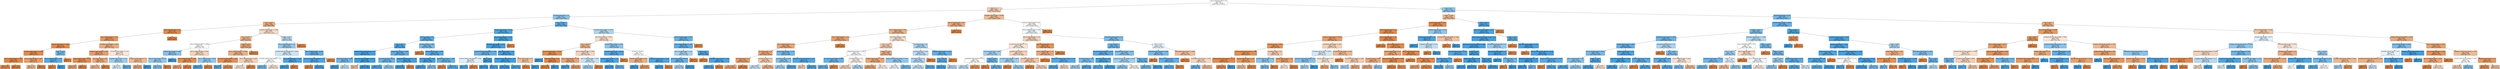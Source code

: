 digraph Tree {
node [shape=box, style="filled", color="black"] ;
0 [label="due_vs_submission_date <= 1.0\ngini = 0.5\nsamples = 294546\nvalue = [147273, 147273]", fillcolor="#e5813900"] ;
1 [label="weight <= 1.0\ngini = 0.465\nsamples = 180197\nvalue = [114052, 66145]", fillcolor="#e581396b"] ;
0 -> 1 [labeldistance=2.5, labelangle=45, headlabel="True"] ;
2 [label="assessment_type_CMA <= 1.0\ngini = 0.407\nsamples = 26182\nvalue = [7433, 18749]", fillcolor="#399de59a"] ;
1 -> 2 ;
3 [label="date <= 60.893\ngini = 0.382\nsamples = 6592\nvalue = [4896, 1696]", fillcolor="#e58139a7"] ;
2 -> 3 ;
4 [label="due_vs_submission_date <= 0.0\ngini = 0.106\nsamples = 2875\nvalue = [2714, 161]", fillcolor="#e58139f0"] ;
3 -> 4 ;
5 [label="due_vs_submission_date <= -0.0\ngini = 0.215\nsamples = 1313\nvalue = [1152, 161]", fillcolor="#e58139db"] ;
4 -> 5 ;
6 [label="glossary_clicks_by_days <= 0.996\ngini = 0.111\nsamples = 866\nvalue = [815, 51]", fillcolor="#e58139ef"] ;
5 -> 6 ;
7 [label="oucontent_clicks_by_days <= 21.964\ngini = 0.097\nsamples = 857\nvalue = [813, 44]", fillcolor="#e58139f1"] ;
6 -> 7 ;
8 [label="due_vs_submission_date <= -2.919\ngini = 0.069\nsamples = 760\nvalue = [733, 27]", fillcolor="#e58139f6"] ;
7 -> 8 ;
9 [label="gini = 0.122\nsamples = 367\nvalue = [343, 24]", fillcolor="#e58139ed"] ;
8 -> 9 ;
10 [label="gini = 0.015\nsamples = 393\nvalue = [390, 3]", fillcolor="#e58139fd"] ;
8 -> 10 ;
11 [label="due_vs_submission_date <= -0.952\ngini = 0.289\nsamples = 97\nvalue = [80, 17]", fillcolor="#e58139c9"] ;
7 -> 11 ;
12 [label="gini = 0.419\nsamples = 57\nvalue = [40, 17]", fillcolor="#e5813993"] ;
11 -> 12 ;
13 [label="gini = 0.0\nsamples = 40\nvalue = [40, 0]", fillcolor="#e58139ff"] ;
11 -> 13 ;
14 [label="weight <= 0.424\ngini = 0.346\nsamples = 9\nvalue = [2, 7]", fillcolor="#399de5b6"] ;
6 -> 14 ;
15 [label="due_vs_submission_date <= -11.5\ngini = 0.219\nsamples = 8\nvalue = [1, 7]", fillcolor="#399de5db"] ;
14 -> 15 ;
16 [label="gini = 0.0\nsamples = 1\nvalue = [1, 0]", fillcolor="#e58139ff"] ;
15 -> 16 ;
17 [label="gini = 0.0\nsamples = 7\nvalue = [0, 7]", fillcolor="#399de5ff"] ;
15 -> 17 ;
18 [label="gini = 0.0\nsamples = 1\nvalue = [1, 0]", fillcolor="#e58139ff"] ;
14 -> 18 ;
19 [label="url_clicks_by_days_change <= 0.975\ngini = 0.371\nsamples = 447\nvalue = [337, 110]", fillcolor="#e58139ac"] ;
5 -> 19 ;
20 [label="homepage_clicks_by_days <= 1.995\ngini = 0.286\nsamples = 329\nvalue = [272, 57]", fillcolor="#e58139ca"] ;
19 -> 20 ;
21 [label="resource_clicks_by_days <= 1.026\ngini = 0.144\nsamples = 128\nvalue = [118, 10]", fillcolor="#e58139e9"] ;
20 -> 21 ;
22 [label="gini = 0.325\nsamples = 49\nvalue = [39, 10]", fillcolor="#e58139be"] ;
21 -> 22 ;
23 [label="gini = 0.0\nsamples = 79\nvalue = [79, 0]", fillcolor="#e58139ff"] ;
21 -> 23 ;
24 [label="url_clicks_by_days <= 0.004\ngini = 0.358\nsamples = 201\nvalue = [154, 47]", fillcolor="#e58139b1"] ;
20 -> 24 ;
25 [label="gini = 0.418\nsamples = 158\nvalue = [111, 47]", fillcolor="#e5813993"] ;
24 -> 25 ;
26 [label="gini = 0.0\nsamples = 43\nvalue = [43, 0]", fillcolor="#e58139ff"] ;
24 -> 26 ;
27 [label="url_clicks_by_days_change <= 1.011\ngini = 0.495\nsamples = 118\nvalue = [65, 53]", fillcolor="#e581392f"] ;
19 -> 27 ;
28 [label="homepage_clicks_by_days <= 15.5\ngini = 0.44\nsamples = 46\nvalue = [15, 31]", fillcolor="#399de584"] ;
27 -> 28 ;
29 [label="gini = 0.494\nsamples = 27\nvalue = [12, 15]", fillcolor="#399de533"] ;
28 -> 29 ;
30 [label="gini = 0.266\nsamples = 19\nvalue = [3, 16]", fillcolor="#399de5cf"] ;
28 -> 30 ;
31 [label="url_clicks_by_days_change <= 4.5\ngini = 0.424\nsamples = 72\nvalue = [50, 22]", fillcolor="#e581398f"] ;
27 -> 31 ;
32 [label="gini = 0.355\nsamples = 65\nvalue = [50, 15]", fillcolor="#e58139b3"] ;
31 -> 32 ;
33 [label="gini = 0.0\nsamples = 7\nvalue = [0, 7]", fillcolor="#399de5ff"] ;
31 -> 33 ;
34 [label="gini = 0.0\nsamples = 1562\nvalue = [1562, 0]", fillcolor="#e58139ff"] ;
4 -> 34 ;
35 [label="oucontent_clicks_by_days <= 0.998\ngini = 0.485\nsamples = 3717\nvalue = [2182, 1535]", fillcolor="#e581394c"] ;
3 -> 35 ;
36 [label="date <= 61.004\ngini = 0.4\nsamples = 2223\nvalue = [1609, 614]", fillcolor="#e581399e"] ;
35 -> 36 ;
37 [label="due_vs_submission_date <= -2.985\ngini = 0.5\nsamples = 444\nvalue = [224, 220]", fillcolor="#e5813905"] ;
36 -> 37 ;
38 [label="subpage_clicks_by_days <= 0.985\ngini = 0.391\nsamples = 135\nvalue = [36, 99]", fillcolor="#399de5a2"] ;
37 -> 38 ;
39 [label="resource_clicks_by_days <= 0.219\ngini = 0.418\nsamples = 121\nvalue = [36, 85]", fillcolor="#399de593"] ;
38 -> 39 ;
40 [label="gini = 0.386\nsamples = 115\nvalue = [30, 85]", fillcolor="#399de5a5"] ;
39 -> 40 ;
41 [label="gini = 0.0\nsamples = 6\nvalue = [6, 0]", fillcolor="#e58139ff"] ;
39 -> 41 ;
42 [label="gini = 0.0\nsamples = 14\nvalue = [0, 14]", fillcolor="#399de5ff"] ;
38 -> 42 ;
43 [label="due_vs_submission_date <= -0.001\ngini = 0.476\nsamples = 309\nvalue = [188, 121]", fillcolor="#e581395b"] ;
37 -> 43 ;
44 [label="due_vs_submission_date <= -0.996\ngini = 0.163\nsamples = 156\nvalue = [142, 14]", fillcolor="#e58139e6"] ;
43 -> 44 ;
45 [label="gini = 0.31\nsamples = 73\nvalue = [59, 14]", fillcolor="#e58139c2"] ;
44 -> 45 ;
46 [label="gini = 0.0\nsamples = 83\nvalue = [83, 0]", fillcolor="#e58139ff"] ;
44 -> 46 ;
47 [label="due_vs_submission_date <= 0.005\ngini = 0.421\nsamples = 153\nvalue = [46, 107]", fillcolor="#399de591"] ;
43 -> 47 ;
48 [label="gini = 0.156\nsamples = 117\nvalue = [10, 107]", fillcolor="#399de5e7"] ;
47 -> 48 ;
49 [label="gini = 0.0\nsamples = 36\nvalue = [36, 0]", fillcolor="#e58139ff"] ;
47 -> 49 ;
50 [label="weight <= 0.003\ngini = 0.345\nsamples = 1779\nvalue = [1385, 394]", fillcolor="#e58139b6"] ;
36 -> 50 ;
51 [label="due_vs_submission_date <= -19.009\ngini = 0.389\nsamples = 1488\nvalue = [1094, 394]", fillcolor="#e58139a3"] ;
50 -> 51 ;
52 [label="quiz_clicks_by_days_change <= -1.973\ngini = 0.18\nsamples = 611\nvalue = [550, 61]", fillcolor="#e58139e3"] ;
51 -> 52 ;
53 [label="gini = 0.198\nsamples = 9\nvalue = [1, 8]", fillcolor="#399de5df"] ;
52 -> 53 ;
54 [label="gini = 0.161\nsamples = 602\nvalue = [549, 53]", fillcolor="#e58139e6"] ;
52 -> 54 ;
55 [label="due_vs_submission_date <= 0.005\ngini = 0.471\nsamples = 877\nvalue = [544, 333]", fillcolor="#e5813963"] ;
51 -> 55 ;
56 [label="gini = 0.494\nsamples = 751\nvalue = [418, 333]", fillcolor="#e5813934"] ;
55 -> 56 ;
57 [label="gini = 0.0\nsamples = 126\nvalue = [126, 0]", fillcolor="#e58139ff"] ;
55 -> 57 ;
58 [label="gini = 0.0\nsamples = 291\nvalue = [291, 0]", fillcolor="#e58139ff"] ;
50 -> 58 ;
59 [label="weight <= 0.012\ngini = 0.473\nsamples = 1494\nvalue = [573, 921]", fillcolor="#399de560"] ;
35 -> 59 ;
60 [label="due_vs_submission_date <= -0.0\ngini = 0.422\nsamples = 1320\nvalue = [399, 921]", fillcolor="#399de591"] ;
59 -> 60 ;
61 [label="oucontent_clicks_by_days_change <= 22.904\ngini = 0.488\nsamples = 759\nvalue = [321, 438]", fillcolor="#399de544"] ;
60 -> 61 ;
62 [label="oucontent_clicks_by_days_change <= 1.013\ngini = 0.5\nsamples = 632\nvalue = [315, 317]", fillcolor="#399de502"] ;
61 -> 62 ;
63 [label="gini = 0.34\nsamples = 129\nvalue = [28, 101]", fillcolor="#399de5b8"] ;
62 -> 63 ;
64 [label="gini = 0.49\nsamples = 503\nvalue = [287, 216]", fillcolor="#e581393f"] ;
62 -> 64 ;
65 [label="due_vs_submission_date <= -0.892\ngini = 0.09\nsamples = 127\nvalue = [6, 121]", fillcolor="#399de5f2"] ;
61 -> 65 ;
66 [label="gini = 0.032\nsamples = 123\nvalue = [2, 121]", fillcolor="#399de5fb"] ;
65 -> 66 ;
67 [label="gini = 0.0\nsamples = 4\nvalue = [4, 0]", fillcolor="#e58139ff"] ;
65 -> 67 ;
68 [label="due_vs_submission_date <= 0.006\ngini = 0.239\nsamples = 561\nvalue = [78, 483]", fillcolor="#399de5d6"] ;
60 -> 68 ;
69 [label="resource_clicks_by_days_change <= -19.0\ngini = 0.138\nsamples = 522\nvalue = [39, 483]", fillcolor="#399de5ea"] ;
68 -> 69 ;
70 [label="gini = 0.0\nsamples = 13\nvalue = [13, 0]", fillcolor="#e58139ff"] ;
69 -> 70 ;
71 [label="gini = 0.097\nsamples = 509\nvalue = [26, 483]", fillcolor="#399de5f1"] ;
69 -> 71 ;
72 [label="gini = 0.0\nsamples = 39\nvalue = [39, 0]", fillcolor="#e58139ff"] ;
68 -> 72 ;
73 [label="gini = 0.0\nsamples = 174\nvalue = [174, 0]", fillcolor="#e58139ff"] ;
59 -> 73 ;
74 [label="date <= 222.019\ngini = 0.225\nsamples = 19590\nvalue = [2537, 17053]", fillcolor="#399de5d9"] ;
2 -> 74 ;
75 [label="forumng_clicks_by_days <= 7.955\ngini = 0.145\nsamples = 16081\nvalue = [1266, 14815]", fillcolor="#399de5e9"] ;
74 -> 75 ;
76 [label="url_clicks_by_days <= 0.0\ngini = 0.222\nsamples = 8552\nvalue = [1086, 7466]", fillcolor="#399de5da"] ;
75 -> 76 ;
77 [label="date <= 141.5\ngini = 0.147\nsamples = 5683\nvalue = [455, 5228]", fillcolor="#399de5e9"] ;
76 -> 77 ;
78 [label="resource_clicks_by_days_change <= -8.5\ngini = 0.028\nsamples = 2741\nvalue = [39, 2702]", fillcolor="#399de5fb"] ;
77 -> 78 ;
79 [label="quiz_clicks_by_days <= 13.396\ngini = 0.323\nsamples = 69\nvalue = [14, 55]", fillcolor="#399de5be"] ;
78 -> 79 ;
80 [label="gini = 0.0\nsamples = 34\nvalue = [0, 34]", fillcolor="#399de5ff"] ;
79 -> 80 ;
81 [label="gini = 0.48\nsamples = 35\nvalue = [14, 21]", fillcolor="#399de555"] ;
79 -> 81 ;
82 [label="quiz_clicks_by_days_change <= -38.764\ngini = 0.019\nsamples = 2672\nvalue = [25, 2647]", fillcolor="#399de5fd"] ;
78 -> 82 ;
83 [label="gini = 0.444\nsamples = 6\nvalue = [4, 2]", fillcolor="#e581397f"] ;
82 -> 83 ;
84 [label="gini = 0.016\nsamples = 2666\nvalue = [21, 2645]", fillcolor="#399de5fd"] ;
82 -> 84 ;
85 [label="subpage_clicks_by_days <= 3.983\ngini = 0.243\nsamples = 2942\nvalue = [416, 2526]", fillcolor="#399de5d5"] ;
77 -> 85 ;
86 [label="quiz_clicks_by_days <= 13.014\ngini = 0.304\nsamples = 2078\nvalue = [388, 1690]", fillcolor="#399de5c4"] ;
85 -> 86 ;
87 [label="gini = 0.183\nsamples = 1228\nvalue = [125, 1103]", fillcolor="#399de5e2"] ;
86 -> 87 ;
88 [label="gini = 0.427\nsamples = 850\nvalue = [263, 587]", fillcolor="#399de58d"] ;
86 -> 88 ;
89 [label="ouelluminate_clicks_by_days <= 1.414\ngini = 0.063\nsamples = 864\nvalue = [28, 836]", fillcolor="#399de5f6"] ;
85 -> 89 ;
90 [label="gini = 0.056\nsamples = 861\nvalue = [25, 836]", fillcolor="#399de5f7"] ;
89 -> 90 ;
91 [label="gini = 0.0\nsamples = 3\nvalue = [3, 0]", fillcolor="#e58139ff"] ;
89 -> 91 ;
92 [label="url_clicks_by_days <= 0.996\ngini = 0.343\nsamples = 2869\nvalue = [631, 2238]", fillcolor="#399de5b7"] ;
76 -> 92 ;
93 [label="gini = 0.0\nsamples = 368\nvalue = [368, 0]", fillcolor="#e58139ff"] ;
92 -> 93 ;
94 [label="forumng_clicks_by_days <= 0.006\ngini = 0.188\nsamples = 2501\nvalue = [263, 2238]", fillcolor="#399de5e1"] ;
92 -> 94 ;
95 [label="quiz_clicks_by_days <= 28.04\ngini = 0.082\nsamples = 1236\nvalue = [53, 1183]", fillcolor="#399de5f4"] ;
94 -> 95 ;
96 [label="gini = 0.06\nsamples = 1171\nvalue = [36, 1135]", fillcolor="#399de5f7"] ;
95 -> 96 ;
97 [label="gini = 0.386\nsamples = 65\nvalue = [17, 48]", fillcolor="#399de5a5"] ;
95 -> 97 ;
98 [label="forumng_clicks_by_days <= 0.999\ngini = 0.277\nsamples = 1265\nvalue = [210, 1055]", fillcolor="#399de5cc"] ;
94 -> 98 ;
99 [label="gini = 0.0\nsamples = 58\nvalue = [58, 0]", fillcolor="#e58139ff"] ;
98 -> 99 ;
100 [label="gini = 0.22\nsamples = 1207\nvalue = [152, 1055]", fillcolor="#399de5da"] ;
98 -> 100 ;
101 [label="due_vs_submission_date <= 0.149\ngini = 0.047\nsamples = 7529\nvalue = [180, 7349]", fillcolor="#399de5f9"] ;
75 -> 101 ;
102 [label="homepage_clicks_by_days <= 3.977\ngini = 0.045\nsamples = 7524\nvalue = [175, 7349]", fillcolor="#399de5f9"] ;
101 -> 102 ;
103 [label="resource_clicks_by_days_change <= -0.005\ngini = 0.253\nsamples = 262\nvalue = [39, 223]", fillcolor="#399de5d2"] ;
102 -> 103 ;
104 [label="resource_clicks_by_days_change <= -0.999\ngini = 0.496\nsamples = 81\nvalue = [37, 44]", fillcolor="#399de529"] ;
103 -> 104 ;
105 [label="gini = 0.183\nsamples = 49\nvalue = [5, 44]", fillcolor="#399de5e2"] ;
104 -> 105 ;
106 [label="gini = 0.0\nsamples = 32\nvalue = [32, 0]", fillcolor="#e58139ff"] ;
104 -> 106 ;
107 [label="date <= 162.5\ngini = 0.022\nsamples = 181\nvalue = [2, 179]", fillcolor="#399de5fc"] ;
103 -> 107 ;
108 [label="gini = 0.012\nsamples = 164\nvalue = [1, 163]", fillcolor="#399de5fd"] ;
107 -> 108 ;
109 [label="gini = 0.111\nsamples = 17\nvalue = [1, 16]", fillcolor="#399de5ef"] ;
107 -> 109 ;
110 [label="page_clicks_by_days <= 5.187\ngini = 0.037\nsamples = 7262\nvalue = [136, 7126]", fillcolor="#399de5fa"] ;
102 -> 110 ;
111 [label="subpage_clicks_by_days_change <= 6.24\ngini = 0.035\nsamples = 7253\nvalue = [130, 7123]", fillcolor="#399de5fa"] ;
110 -> 111 ;
112 [label="gini = 0.021\nsamples = 6498\nvalue = [69, 6429]", fillcolor="#399de5fc"] ;
111 -> 112 ;
113 [label="gini = 0.149\nsamples = 755\nvalue = [61, 694]", fillcolor="#399de5e9"] ;
111 -> 113 ;
114 [label="ouwiki_clicks_by_days <= 0.5\ngini = 0.444\nsamples = 9\nvalue = [6, 3]", fillcolor="#e581397f"] ;
110 -> 114 ;
115 [label="gini = 0.0\nsamples = 6\nvalue = [6, 0]", fillcolor="#e58139ff"] ;
114 -> 115 ;
116 [label="gini = 0.0\nsamples = 3\nvalue = [0, 3]", fillcolor="#399de5ff"] ;
114 -> 116 ;
117 [label="gini = 0.0\nsamples = 5\nvalue = [5, 0]", fillcolor="#e58139ff"] ;
101 -> 117 ;
118 [label="oucontent_clicks_by_days <= 44.756\ngini = 0.462\nsamples = 3509\nvalue = [1271, 2238]", fillcolor="#399de56e"] ;
74 -> 118 ;
119 [label="quiz_clicks_by_days <= 175.897\ngini = 0.488\nsamples = 1632\nvalue = [943, 689]", fillcolor="#e5813945"] ;
118 -> 119 ;
120 [label="date <= 228.996\ngini = 0.413\nsamples = 1129\nvalue = [800, 329]", fillcolor="#e5813996"] ;
119 -> 120 ;
121 [label="due_vs_submission_date <= -16.203\ngini = 0.127\nsamples = 367\nvalue = [342, 25]", fillcolor="#e58139ec"] ;
120 -> 121 ;
122 [label="gini = 0.0\nsamples = 16\nvalue = [0, 16]", fillcolor="#399de5ff"] ;
121 -> 122 ;
123 [label="folder_clicks_by_days <= 1.5\ngini = 0.05\nsamples = 351\nvalue = [342, 9]", fillcolor="#e58139f8"] ;
121 -> 123 ;
124 [label="gini = 0.028\nsamples = 347\nvalue = [342, 5]", fillcolor="#e58139fb"] ;
123 -> 124 ;
125 [label="gini = 0.0\nsamples = 4\nvalue = [0, 4]", fillcolor="#399de5ff"] ;
123 -> 125 ;
126 [label="due_vs_submission_date <= -1.003\ngini = 0.48\nsamples = 762\nvalue = [458, 304]", fillcolor="#e5813956"] ;
120 -> 126 ;
127 [label="due_vs_submission_date <= -30.0\ngini = 0.343\nsamples = 391\nvalue = [305, 86]", fillcolor="#e58139b7"] ;
126 -> 127 ;
128 [label="gini = 0.074\nsamples = 26\nvalue = [1, 25]", fillcolor="#399de5f5"] ;
127 -> 128 ;
129 [label="gini = 0.278\nsamples = 365\nvalue = [304, 61]", fillcolor="#e58139cc"] ;
127 -> 129 ;
130 [label="due_vs_submission_date <= 0.016\ngini = 0.485\nsamples = 371\nvalue = [153, 218]", fillcolor="#399de54c"] ;
126 -> 130 ;
131 [label="gini = 0.437\nsamples = 322\nvalue = [104, 218]", fillcolor="#399de585"] ;
130 -> 131 ;
132 [label="gini = 0.0\nsamples = 49\nvalue = [49, 0]", fillcolor="#e58139ff"] ;
130 -> 132 ;
133 [label="resource_clicks_by_days <= 0.001\ngini = 0.407\nsamples = 503\nvalue = [143, 360]", fillcolor="#399de59a"] ;
119 -> 133 ;
134 [label="oucontent_clicks_by_days <= 40.202\ngini = 0.15\nsamples = 258\nvalue = [21, 237]", fillcolor="#399de5e8"] ;
133 -> 134 ;
135 [label="homepage_clicks_by_days <= 15.5\ngini = 0.112\nsamples = 252\nvalue = [15, 237]", fillcolor="#399de5ef"] ;
134 -> 135 ;
136 [label="gini = 0.042\nsamples = 187\nvalue = [4, 183]", fillcolor="#399de5f9"] ;
135 -> 136 ;
137 [label="gini = 0.281\nsamples = 65\nvalue = [11, 54]", fillcolor="#399de5cb"] ;
135 -> 137 ;
138 [label="gini = 0.0\nsamples = 6\nvalue = [6, 0]", fillcolor="#e58139ff"] ;
134 -> 138 ;
139 [label="date <= 240.959\ngini = 0.5\nsamples = 245\nvalue = [122, 123]", fillcolor="#399de502"] ;
133 -> 139 ;
140 [label="oucontent_clicks_by_days <= 8.49\ngini = 0.386\nsamples = 157\nvalue = [116, 41]", fillcolor="#e58139a5"] ;
139 -> 140 ;
141 [label="gini = 0.0\nsamples = 22\nvalue = [0, 22]", fillcolor="#399de5ff"] ;
140 -> 141 ;
142 [label="gini = 0.242\nsamples = 135\nvalue = [116, 19]", fillcolor="#e58139d5"] ;
140 -> 142 ;
143 [label="oucollaborate_clicks_by_days <= 0.043\ngini = 0.127\nsamples = 88\nvalue = [6, 82]", fillcolor="#399de5ec"] ;
139 -> 143 ;
144 [label="gini = 0.068\nsamples = 85\nvalue = [3, 82]", fillcolor="#399de5f6"] ;
143 -> 144 ;
145 [label="gini = 0.0\nsamples = 3\nvalue = [3, 0]", fillcolor="#e58139ff"] ;
143 -> 145 ;
146 [label="due_vs_submission_date <= 0.005\ngini = 0.288\nsamples = 1877\nvalue = [328, 1549]", fillcolor="#399de5c9"] ;
118 -> 146 ;
147 [label="due_vs_submission_date <= -1.011\ngini = 0.245\nsamples = 1807\nvalue = [258, 1549]", fillcolor="#399de5d5"] ;
146 -> 147 ;
148 [label="due_vs_submission_date <= -1.99\ngini = 0.455\nsamples = 438\nvalue = [153, 285]", fillcolor="#399de576"] ;
147 -> 148 ;
149 [label="quiz_clicks_by_days <= 459.051\ngini = 0.284\nsamples = 344\nvalue = [59, 285]", fillcolor="#399de5ca"] ;
148 -> 149 ;
150 [label="gini = 0.456\nsamples = 168\nvalue = [59, 109]", fillcolor="#399de575"] ;
149 -> 150 ;
151 [label="gini = 0.0\nsamples = 176\nvalue = [0, 176]", fillcolor="#399de5ff"] ;
149 -> 151 ;
152 [label="gini = 0.0\nsamples = 94\nvalue = [94, 0]", fillcolor="#e58139ff"] ;
148 -> 152 ;
153 [label="date <= 227.0\ngini = 0.142\nsamples = 1369\nvalue = [105, 1264]", fillcolor="#399de5ea"] ;
147 -> 153 ;
154 [label="gini = 0.0\nsamples = 18\nvalue = [18, 0]", fillcolor="#e58139ff"] ;
153 -> 154 ;
155 [label="ouelluminate_clicks_by_days <= 1.638\ngini = 0.12\nsamples = 1351\nvalue = [87, 1264]", fillcolor="#399de5ed"] ;
153 -> 155 ;
156 [label="gini = 0.113\nsamples = 1345\nvalue = [81, 1264]", fillcolor="#399de5ef"] ;
155 -> 156 ;
157 [label="gini = 0.0\nsamples = 6\nvalue = [6, 0]", fillcolor="#e58139ff"] ;
155 -> 157 ;
158 [label="gini = 0.0\nsamples = 70\nvalue = [70, 0]", fillcolor="#e58139ff"] ;
146 -> 158 ;
159 [label="homepage_clicks_by_days <= 16.999\ngini = 0.426\nsamples = 154015\nvalue = [106619, 47396]", fillcolor="#e581398e"] ;
1 -> 159 ;
160 [label="due_vs_submission_date <= 0.0\ngini = 0.359\nsamples = 108926\nvalue = [83337, 25589]", fillcolor="#e58139b1"] ;
159 -> 160 ;
161 [label="due_vs_submission_date <= -0.0\ngini = 0.387\nsamples = 97688\nvalue = [72099, 25589]", fillcolor="#e58139a4"] ;
160 -> 161 ;
162 [label="due_vs_submission_date <= -1.0\ngini = 0.322\nsamples = 70471\nvalue = [56250, 14221]", fillcolor="#e58139bf"] ;
161 -> 162 ;
163 [label="due_vs_submission_date <= -1.0\ngini = 0.346\nsamples = 63990\nvalue = [49769, 14221]", fillcolor="#e58139b6"] ;
162 -> 163 ;
164 [label="url_clicks_by_days <= 1.0\ngini = 0.335\nsamples = 62941\nvalue = [49551, 13390]", fillcolor="#e58139ba"] ;
163 -> 164 ;
165 [label="url_clicks_by_days <= 0.0\ngini = 0.302\nsamples = 53175\nvalue = [43302, 9873]", fillcolor="#e58139c5"] ;
164 -> 165 ;
166 [label="gini = 0.349\nsamples = 43832\nvalue = [33959, 9873]", fillcolor="#e58139b5"] ;
165 -> 166 ;
167 [label="gini = 0.0\nsamples = 9343\nvalue = [9343, 0]", fillcolor="#e58139ff"] ;
165 -> 167 ;
168 [label="url_clicks_by_days <= 1.0\ngini = 0.461\nsamples = 9766\nvalue = [6249, 3517]", fillcolor="#e581396f"] ;
164 -> 168 ;
169 [label="gini = 0.485\nsamples = 2973\nvalue = [1232, 1741]", fillcolor="#399de54b"] ;
168 -> 169 ;
170 [label="gini = 0.386\nsamples = 6793\nvalue = [5017, 1776]", fillcolor="#e58139a5"] ;
168 -> 170 ;
171 [label="forumng_clicks_by_days <= 5.758\ngini = 0.329\nsamples = 1049\nvalue = [218, 831]", fillcolor="#399de5bc"] ;
163 -> 171 ;
172 [label="url_clicks_by_days <= 0.961\ngini = 0.395\nsamples = 688\nvalue = [186, 502]", fillcolor="#399de5a1"] ;
171 -> 172 ;
173 [label="gini = 0.45\nsamples = 498\nvalue = [170, 328]", fillcolor="#399de57b"] ;
172 -> 173 ;
174 [label="gini = 0.154\nsamples = 190\nvalue = [16, 174]", fillcolor="#399de5e8"] ;
172 -> 174 ;
175 [label="glossary_clicks_by_days_change <= -2.224\ngini = 0.162\nsamples = 361\nvalue = [32, 329]", fillcolor="#399de5e6"] ;
171 -> 175 ;
176 [label="gini = 0.469\nsamples = 8\nvalue = [5, 3]", fillcolor="#e5813966"] ;
175 -> 176 ;
177 [label="gini = 0.141\nsamples = 353\nvalue = [27, 326]", fillcolor="#399de5ea"] ;
175 -> 177 ;
178 [label="gini = 0.0\nsamples = 6481\nvalue = [6481, 0]", fillcolor="#e58139ff"] ;
162 -> 178 ;
179 [label="quiz_clicks_by_days <= 0.999\ngini = 0.486\nsamples = 27217\nvalue = [15849, 11368]", fillcolor="#e5813948"] ;
161 -> 179 ;
180 [label="date <= 111.012\ngini = 0.464\nsamples = 22255\nvalue = [14103, 8152]", fillcolor="#e581396c"] ;
179 -> 180 ;
181 [label="subpage_clicks_by_days <= 0.005\ngini = 0.5\nsamples = 9313\nvalue = [4584, 4729]", fillcolor="#399de508"] ;
180 -> 181 ;
182 [label="quiz_clicks_by_days_change <= 0.003\ngini = 0.292\nsamples = 1081\nvalue = [192, 889]", fillcolor="#399de5c8"] ;
181 -> 182 ;
183 [label="gini = 0.275\nsamples = 1064\nvalue = [175, 889]", fillcolor="#399de5cd"] ;
182 -> 183 ;
184 [label="gini = 0.0\nsamples = 17\nvalue = [17, 0]", fillcolor="#e58139ff"] ;
182 -> 184 ;
185 [label="url_clicks_by_days <= 1.0\ngini = 0.498\nsamples = 8232\nvalue = [4392, 3840]", fillcolor="#e5813920"] ;
181 -> 185 ;
186 [label="gini = 0.473\nsamples = 5591\nvalue = [3442, 2149]", fillcolor="#e5813960"] ;
185 -> 186 ;
187 [label="gini = 0.461\nsamples = 2641\nvalue = [950, 1691]", fillcolor="#399de570"] ;
185 -> 187 ;
188 [label="weight <= 27.995\ngini = 0.389\nsamples = 12942\nvalue = [9519, 3423]", fillcolor="#e58139a3"] ;
180 -> 188 ;
189 [label="forumng_clicks_by_days <= 11.979\ngini = 0.348\nsamples = 11848\nvalue = [9189, 2659]", fillcolor="#e58139b5"] ;
188 -> 189 ;
190 [label="gini = 0.314\nsamples = 10571\nvalue = [8512, 2059]", fillcolor="#e58139c1"] ;
189 -> 190 ;
191 [label="gini = 0.498\nsamples = 1277\nvalue = [677, 600]", fillcolor="#e581391d"] ;
189 -> 191 ;
192 [label="resource_clicks_by_days_change <= -0.017\ngini = 0.421\nsamples = 1094\nvalue = [330, 764]", fillcolor="#399de591"] ;
188 -> 192 ;
193 [label="gini = 0.499\nsamples = 361\nvalue = [173, 188]", fillcolor="#399de514"] ;
192 -> 193 ;
194 [label="gini = 0.337\nsamples = 733\nvalue = [157, 576]", fillcolor="#399de5b9"] ;
192 -> 194 ;
195 [label="url_clicks_by_days <= 2.0\ngini = 0.456\nsamples = 4962\nvalue = [1746, 3216]", fillcolor="#399de575"] ;
179 -> 195 ;
196 [label="url_clicks_by_days <= 1.004\ngini = 0.476\nsamples = 4139\nvalue = [1619, 2520]", fillcolor="#399de55b"] ;
195 -> 196 ;
197 [label="url_clicks_by_days <= 1.0\ngini = 0.465\nsamples = 3985\nvalue = [1465, 2520]", fillcolor="#399de56b"] ;
196 -> 197 ;
198 [label="gini = 0.484\nsamples = 3380\nvalue = [1386, 1994]", fillcolor="#399de54e"] ;
197 -> 198 ;
199 [label="gini = 0.227\nsamples = 605\nvalue = [79, 526]", fillcolor="#399de5d9"] ;
197 -> 199 ;
200 [label="gini = 0.0\nsamples = 154\nvalue = [154, 0]", fillcolor="#e58139ff"] ;
196 -> 200 ;
201 [label="homepage_clicks_by_days <= 16.055\ngini = 0.261\nsamples = 823\nvalue = [127, 696]", fillcolor="#399de5d0"] ;
195 -> 201 ;
202 [label="date <= 166.109\ngini = 0.229\nsamples = 802\nvalue = [106, 696]", fillcolor="#399de5d8"] ;
201 -> 202 ;
203 [label="gini = 0.112\nsamples = 619\nvalue = [37, 582]", fillcolor="#399de5ef"] ;
202 -> 203 ;
204 [label="gini = 0.47\nsamples = 183\nvalue = [69, 114]", fillcolor="#399de565"] ;
202 -> 204 ;
205 [label="gini = 0.0\nsamples = 21\nvalue = [21, 0]", fillcolor="#e58139ff"] ;
201 -> 205 ;
206 [label="gini = 0.0\nsamples = 11238\nvalue = [11238, 0]", fillcolor="#e58139ff"] ;
160 -> 206 ;
207 [label="due_vs_submission_date <= 0.0\ngini = 0.499\nsamples = 45089\nvalue = [23282, 21807]", fillcolor="#e5813910"] ;
159 -> 207 ;
208 [label="due_vs_submission_date <= -0.001\ngini = 0.499\nsamples = 41858\nvalue = [20051, 21807]", fillcolor="#399de515"] ;
207 -> 208 ;
209 [label="due_vs_submission_date <= -2.0\ngini = 0.473\nsamples = 26633\nvalue = [16428, 10205]", fillcolor="#e5813961"] ;
208 -> 209 ;
210 [label="url_clicks_by_days_change <= -1.0\ngini = 0.493\nsamples = 21806\nvalue = [12147, 9659]", fillcolor="#e5813934"] ;
209 -> 210 ;
211 [label="assessment_type_CMA <= 0.997\ngini = 0.446\nsamples = 4016\nvalue = [1351, 2665]", fillcolor="#399de57e"] ;
210 -> 211 ;
212 [label="externalquiz_clicks_by_days <= 0.012\ngini = 0.5\nsamples = 1899\nvalue = [967, 932]", fillcolor="#e5813909"] ;
211 -> 212 ;
213 [label="gini = 0.478\nsamples = 1454\nvalue = [574, 880]", fillcolor="#399de559"] ;
212 -> 213 ;
214 [label="gini = 0.206\nsamples = 445\nvalue = [393, 52]", fillcolor="#e58139dd"] ;
212 -> 214 ;
215 [label="weight <= 2.994\ngini = 0.297\nsamples = 2117\nvalue = [384, 1733]", fillcolor="#399de5c6"] ;
211 -> 215 ;
216 [label="gini = 0.0\nsamples = 21\nvalue = [21, 0]", fillcolor="#e58139ff"] ;
215 -> 216 ;
217 [label="gini = 0.286\nsamples = 2096\nvalue = [363, 1733]", fillcolor="#399de5ca"] ;
215 -> 217 ;
218 [label="oucontent_clicks_by_days <= 0.0\ngini = 0.477\nsamples = 17790\nvalue = [10796, 6994]", fillcolor="#e581395a"] ;
210 -> 218 ;
219 [label="url_clicks_by_days_change <= -0.007\ngini = 0.441\nsamples = 2212\nvalue = [727, 1485]", fillcolor="#399de582"] ;
218 -> 219 ;
220 [label="gini = 0.0\nsamples = 58\nvalue = [58, 0]", fillcolor="#e58139ff"] ;
219 -> 220 ;
221 [label="gini = 0.428\nsamples = 2154\nvalue = [669, 1485]", fillcolor="#399de58c"] ;
219 -> 221 ;
222 [label="url_clicks_by_days_change <= -0.0\ngini = 0.457\nsamples = 15578\nvalue = [10069, 5509]", fillcolor="#e5813973"] ;
218 -> 222 ;
223 [label="gini = 0.0\nsamples = 972\nvalue = [972, 0]", fillcolor="#e58139ff"] ;
222 -> 223 ;
224 [label="gini = 0.47\nsamples = 14606\nvalue = [9097, 5509]", fillcolor="#e5813965"] ;
222 -> 224 ;
225 [label="due_vs_submission_date <= -1.0\ngini = 0.201\nsamples = 4827\nvalue = [4281, 546]", fillcolor="#e58139de"] ;
209 -> 225 ;
226 [label="due_vs_submission_date <= -1.0\ngini = 0.35\nsamples = 2415\nvalue = [1869, 546]", fillcolor="#e58139b5"] ;
225 -> 226 ;
227 [label="gini = 0.0\nsamples = 1795\nvalue = [1795, 0]", fillcolor="#e58139ff"] ;
226 -> 227 ;
228 [label="externalquiz_clicks_by_days_change <= 1.055\ngini = 0.21\nsamples = 620\nvalue = [74, 546]", fillcolor="#399de5dc"] ;
226 -> 228 ;
229 [label="gini = 0.176\nsamples = 594\nvalue = [58, 536]", fillcolor="#399de5e3"] ;
228 -> 229 ;
230 [label="gini = 0.473\nsamples = 26\nvalue = [16, 10]", fillcolor="#e5813960"] ;
228 -> 230 ;
231 [label="gini = 0.0\nsamples = 2412\nvalue = [2412, 0]", fillcolor="#e58139ff"] ;
225 -> 231 ;
232 [label="externalquiz_clicks_by_days <= 0.0\ngini = 0.363\nsamples = 15225\nvalue = [3623, 11602]", fillcolor="#399de5af"] ;
208 -> 232 ;
233 [label="date <= 89.046\ngini = 0.311\nsamples = 12659\nvalue = [2438, 10221]", fillcolor="#399de5c2"] ;
232 -> 233 ;
234 [label="quiz_clicks_by_days_change <= -0.011\ngini = 0.203\nsamples = 5839\nvalue = [671, 5168]", fillcolor="#399de5de"] ;
233 -> 234 ;
235 [label="url_clicks_by_days <= 1.998\ngini = 0.361\nsamples = 1710\nvalue = [405, 1305]", fillcolor="#399de5b0"] ;
234 -> 235 ;
236 [label="gini = 0.448\nsamples = 984\nvalue = [334, 650]", fillcolor="#399de57c"] ;
235 -> 236 ;
237 [label="gini = 0.176\nsamples = 726\nvalue = [71, 655]", fillcolor="#399de5e3"] ;
235 -> 237 ;
238 [label="url_clicks_by_days <= 0.996\ngini = 0.121\nsamples = 4129\nvalue = [266, 3863]", fillcolor="#399de5ed"] ;
234 -> 238 ;
239 [label="gini = 0.248\nsamples = 1110\nvalue = [161, 949]", fillcolor="#399de5d4"] ;
238 -> 239 ;
240 [label="gini = 0.067\nsamples = 3019\nvalue = [105, 2914]", fillcolor="#399de5f6"] ;
238 -> 240 ;
241 [label="homepage_clicks_by_days <= 26.99\ngini = 0.384\nsamples = 6820\nvalue = [1767, 5053]", fillcolor="#399de5a6"] ;
233 -> 241 ;
242 [label="subpage_clicks_by_days_change <= 8.024\ngini = 0.447\nsamples = 3567\nvalue = [1202, 2365]", fillcolor="#399de57d"] ;
241 -> 242 ;
243 [label="gini = 0.4\nsamples = 2724\nvalue = [754, 1970]", fillcolor="#399de59d"] ;
242 -> 243 ;
244 [label="gini = 0.498\nsamples = 843\nvalue = [448, 395]", fillcolor="#e581391e"] ;
242 -> 244 ;
245 [label="weight <= 27.798\ngini = 0.287\nsamples = 3253\nvalue = [565, 2688]", fillcolor="#399de5c9"] ;
241 -> 245 ;
246 [label="gini = 0.33\nsamples = 2667\nvalue = [555, 2112]", fillcolor="#399de5bc"] ;
245 -> 246 ;
247 [label="gini = 0.034\nsamples = 586\nvalue = [10, 576]", fillcolor="#399de5fb"] ;
245 -> 247 ;
248 [label="date <= 111.02\ngini = 0.497\nsamples = 2566\nvalue = [1185, 1381]", fillcolor="#399de524"] ;
232 -> 248 ;
249 [label="externalquiz_clicks_by_days <= 0.998\ngini = 0.351\nsamples = 1256\nvalue = [285, 971]", fillcolor="#399de5b4"] ;
248 -> 249 ;
250 [label="gini = 0.0\nsamples = 96\nvalue = [96, 0]", fillcolor="#e58139ff"] ;
249 -> 250 ;
251 [label="page_clicks_by_days_change <= 0.033\ngini = 0.273\nsamples = 1160\nvalue = [189, 971]", fillcolor="#399de5cd"] ;
249 -> 251 ;
252 [label="gini = 0.244\nsamples = 1131\nvalue = [161, 970]", fillcolor="#399de5d5"] ;
251 -> 252 ;
253 [label="gini = 0.067\nsamples = 29\nvalue = [28, 1]", fillcolor="#e58139f6"] ;
251 -> 253 ;
254 [label="externalquiz_clicks_by_days <= 0.998\ngini = 0.43\nsamples = 1310\nvalue = [900, 410]", fillcolor="#e581398b"] ;
248 -> 254 ;
255 [label="gini = 0.0\nsamples = 297\nvalue = [297, 0]", fillcolor="#e58139ff"] ;
254 -> 255 ;
256 [label="externalquiz_clicks_by_days <= 1.004\ngini = 0.482\nsamples = 1013\nvalue = [603, 410]", fillcolor="#e5813952"] ;
254 -> 256 ;
257 [label="gini = 0.29\nsamples = 193\nvalue = [34, 159]", fillcolor="#399de5c8"] ;
256 -> 257 ;
258 [label="gini = 0.425\nsamples = 820\nvalue = [569, 251]", fillcolor="#e581398f"] ;
256 -> 258 ;
259 [label="gini = 0.0\nsamples = 3231\nvalue = [3231, 0]", fillcolor="#e58139ff"] ;
207 -> 259 ;
260 [label="date <= 20.0\ngini = 0.412\nsamples = 114349\nvalue = [33221, 81128]", fillcolor="#399de597"] ;
0 -> 260 [labeldistance=2.5, labelangle=-45, headlabel="False"] ;
261 [label="weight <= 4.999\ngini = 0.419\nsamples = 18639\nvalue = [13072, 5567]", fillcolor="#e5813992"] ;
260 -> 261 ;
262 [label="assessment_type_CMA <= 0.997\ngini = 0.112\nsamples = 13568\nvalue = [12757, 811]", fillcolor="#e58139ef"] ;
261 -> 262 ;
263 [label="due_vs_submission_date <= 1.0\ngini = 0.108\nsamples = 13521\nvalue = [12743, 778]", fillcolor="#e58139ef"] ;
262 -> 263 ;
264 [label="oucontent_clicks_by_days <= 20.907\ngini = 0.28\nsamples = 1117\nvalue = [929, 188]", fillcolor="#e58139cb"] ;
263 -> 264 ;
265 [label="url_clicks_by_days <= 0.999\ngini = 0.2\nsamples = 888\nvalue = [788, 100]", fillcolor="#e58139df"] ;
264 -> 265 ;
266 [label="resource_clicks_by_days_change <= 1.998\ngini = 0.16\nsamples = 807\nvalue = [736, 71]", fillcolor="#e58139e6"] ;
265 -> 266 ;
267 [label="forumng_clicks_by_days_change <= 19.775\ngini = 0.118\nsamples = 557\nvalue = [522, 35]", fillcolor="#e58139ee"] ;
266 -> 267 ;
268 [label="gini = 0.115\nsamples = 556\nvalue = [522, 34]", fillcolor="#e58139ee"] ;
267 -> 268 ;
269 [label="gini = 0.0\nsamples = 1\nvalue = [0, 1]", fillcolor="#399de5ff"] ;
267 -> 269 ;
270 [label="forumng_clicks_by_days <= 1.036\ngini = 0.247\nsamples = 250\nvalue = [214, 36]", fillcolor="#e58139d4"] ;
266 -> 270 ;
271 [label="gini = 0.429\nsamples = 93\nvalue = [64, 29]", fillcolor="#e581398b"] ;
270 -> 271 ;
272 [label="gini = 0.085\nsamples = 157\nvalue = [150, 7]", fillcolor="#e58139f3"] ;
270 -> 272 ;
273 [label="url_clicks_by_days <= 1.04\ngini = 0.46\nsamples = 81\nvalue = [52, 29]", fillcolor="#e5813971"] ;
265 -> 273 ;
274 [label="oucontent_clicks_by_days <= 18.5\ngini = 0.408\nsamples = 28\nvalue = [8, 20]", fillcolor="#399de599"] ;
273 -> 274 ;
275 [label="gini = 0.355\nsamples = 26\nvalue = [6, 20]", fillcolor="#399de5b3"] ;
274 -> 275 ;
276 [label="gini = 0.0\nsamples = 2\nvalue = [2, 0]", fillcolor="#e58139ff"] ;
274 -> 276 ;
277 [label="subpage_clicks_by_days <= 7.08\ngini = 0.282\nsamples = 53\nvalue = [44, 9]", fillcolor="#e58139cb"] ;
273 -> 277 ;
278 [label="gini = 0.495\nsamples = 20\nvalue = [11, 9]", fillcolor="#e581392e"] ;
277 -> 278 ;
279 [label="gini = 0.0\nsamples = 33\nvalue = [33, 0]", fillcolor="#e58139ff"] ;
277 -> 279 ;
280 [label="url_clicks_by_days_change <= 0.037\ngini = 0.473\nsamples = 229\nvalue = [141, 88]", fillcolor="#e5813960"] ;
264 -> 280 ;
281 [label="oucontent_clicks_by_days <= 38.904\ngini = 0.492\nsamples = 78\nvalue = [34, 44]", fillcolor="#399de53a"] ;
280 -> 281 ;
282 [label="resource_clicks_by_days_change <= 6.5\ngini = 0.389\nsamples = 34\nvalue = [9, 25]", fillcolor="#399de5a3"] ;
281 -> 282 ;
283 [label="gini = 0.453\nsamples = 26\nvalue = [9, 17]", fillcolor="#399de578"] ;
282 -> 283 ;
284 [label="gini = 0.0\nsamples = 8\nvalue = [0, 8]", fillcolor="#399de5ff"] ;
282 -> 284 ;
285 [label="subpage_clicks_by_days <= 9.5\ngini = 0.491\nsamples = 44\nvalue = [25, 19]", fillcolor="#e581393d"] ;
281 -> 285 ;
286 [label="gini = 0.355\nsamples = 26\nvalue = [20, 6]", fillcolor="#e58139b3"] ;
285 -> 286 ;
287 [label="gini = 0.401\nsamples = 18\nvalue = [5, 13]", fillcolor="#399de59d"] ;
285 -> 287 ;
288 [label="url_clicks_by_days_change <= 0.991\ngini = 0.413\nsamples = 151\nvalue = [107, 44]", fillcolor="#e5813996"] ;
280 -> 288 ;
289 [label="gini = 0.0\nsamples = 32\nvalue = [32, 0]", fillcolor="#e58139ff"] ;
288 -> 289 ;
290 [label="url_clicks_by_days_change <= 1.009\ngini = 0.466\nsamples = 119\nvalue = [75, 44]", fillcolor="#e5813969"] ;
288 -> 290 ;
291 [label="gini = 0.455\nsamples = 40\nvalue = [14, 26]", fillcolor="#399de576"] ;
290 -> 291 ;
292 [label="gini = 0.352\nsamples = 79\nvalue = [61, 18]", fillcolor="#e58139b4"] ;
290 -> 292 ;
293 [label="due_vs_submission_date <= 2.0\ngini = 0.091\nsamples = 12404\nvalue = [11814, 590]", fillcolor="#e58139f2"] ;
263 -> 293 ;
294 [label="gini = 0.0\nsamples = 2300\nvalue = [2300, 0]", fillcolor="#e58139ff"] ;
293 -> 294 ;
295 [label="due_vs_submission_date <= 2.0\ngini = 0.11\nsamples = 10104\nvalue = [9514, 590]", fillcolor="#e58139ef"] ;
293 -> 295 ;
296 [label="glossary_clicks_by_days <= 0.0\ngini = 0.308\nsamples = 730\nvalue = [591, 139]", fillcolor="#e58139c3"] ;
295 -> 296 ;
297 [label="url_clicks_by_days <= 1.842\ngini = 0.362\nsamples = 552\nvalue = [421, 131]", fillcolor="#e58139b0"] ;
296 -> 297 ;
298 [label="gini = 0.336\nsamples = 525\nvalue = [413, 112]", fillcolor="#e58139ba"] ;
297 -> 298 ;
299 [label="gini = 0.417\nsamples = 27\nvalue = [8, 19]", fillcolor="#399de594"] ;
297 -> 299 ;
300 [label="glossary_clicks_by_days_change <= 0.989\ngini = 0.086\nsamples = 178\nvalue = [170, 8]", fillcolor="#e58139f3"] ;
296 -> 300 ;
301 [label="gini = 0.0\nsamples = 105\nvalue = [105, 0]", fillcolor="#e58139ff"] ;
300 -> 301 ;
302 [label="gini = 0.195\nsamples = 73\nvalue = [65, 8]", fillcolor="#e58139e0"] ;
300 -> 302 ;
303 [label="due_vs_submission_date <= 3.0\ngini = 0.092\nsamples = 9374\nvalue = [8923, 451]", fillcolor="#e58139f2"] ;
295 -> 303 ;
304 [label="gini = 0.0\nsamples = 1779\nvalue = [1779, 0]", fillcolor="#e58139ff"] ;
303 -> 304 ;
305 [label="due_vs_submission_date <= 3.001\ngini = 0.112\nsamples = 7595\nvalue = [7144, 451]", fillcolor="#e58139ef"] ;
303 -> 305 ;
306 [label="gini = 0.304\nsamples = 396\nvalue = [322, 74]", fillcolor="#e58139c4"] ;
305 -> 306 ;
307 [label="gini = 0.099\nsamples = 7199\nvalue = [6822, 377]", fillcolor="#e58139f1"] ;
305 -> 307 ;
308 [label="oucontent_clicks_by_days <= 0.066\ngini = 0.418\nsamples = 47\nvalue = [14, 33]", fillcolor="#399de593"] ;
262 -> 308 ;
309 [label="homepage_clicks_by_days <= 6.5\ngini = 0.128\nsamples = 29\nvalue = [2, 27]", fillcolor="#399de5ec"] ;
308 -> 309 ;
310 [label="gini = 0.0\nsamples = 24\nvalue = [0, 24]", fillcolor="#399de5ff"] ;
309 -> 310 ;
311 [label="homepage_clicks_by_days <= 10.0\ngini = 0.48\nsamples = 5\nvalue = [2, 3]", fillcolor="#399de555"] ;
309 -> 311 ;
312 [label="gini = 0.0\nsamples = 2\nvalue = [2, 0]", fillcolor="#e58139ff"] ;
311 -> 312 ;
313 [label="gini = 0.0\nsamples = 3\nvalue = [0, 3]", fillcolor="#399de5ff"] ;
311 -> 313 ;
314 [label="forumng_clicks_by_days_change <= 3.487\ngini = 0.444\nsamples = 18\nvalue = [12, 6]", fillcolor="#e581397f"] ;
308 -> 314 ;
315 [label="gini = 0.0\nsamples = 12\nvalue = [12, 0]", fillcolor="#e58139ff"] ;
314 -> 315 ;
316 [label="gini = 0.0\nsamples = 6\nvalue = [0, 6]", fillcolor="#399de5ff"] ;
314 -> 316 ;
317 [label="date <= 19.013\ngini = 0.117\nsamples = 5071\nvalue = [315, 4756]", fillcolor="#399de5ee"] ;
261 -> 317 ;
318 [label="page_clicks_by_days_change <= 0.082\ngini = 0.102\nsamples = 5027\nvalue = [271, 4756]", fillcolor="#399de5f0"] ;
317 -> 318 ;
319 [label="sharedsubpage_clicks_by_days_change <= 0.0\ngini = 0.06\nsamples = 3928\nvalue = [121, 3807]", fillcolor="#399de5f7"] ;
318 -> 319 ;
320 [label="homepage_clicks_by_days_change <= 5.984\ngini = 0.053\nsamples = 3880\nvalue = [106, 3774]", fillcolor="#399de5f8"] ;
319 -> 320 ;
321 [label="homepage_clicks_by_days <= 5.017\ngini = 0.151\nsamples = 707\nvalue = [58, 649]", fillcolor="#399de5e8"] ;
320 -> 321 ;
322 [label="quiz_clicks_by_days <= 0.202\ngini = 0.124\nsamples = 695\nvalue = [46, 649]", fillcolor="#399de5ed"] ;
321 -> 322 ;
323 [label="gini = 0.098\nsamples = 655\nvalue = [34, 621]", fillcolor="#399de5f1"] ;
322 -> 323 ;
324 [label="gini = 0.42\nsamples = 40\nvalue = [12, 28]", fillcolor="#399de592"] ;
322 -> 324 ;
325 [label="gini = 0.0\nsamples = 12\nvalue = [12, 0]", fillcolor="#e58139ff"] ;
321 -> 325 ;
326 [label="weight <= 5.05\ngini = 0.03\nsamples = 3173\nvalue = [48, 3125]", fillcolor="#399de5fb"] ;
320 -> 326 ;
327 [label="forumng_clicks_by_days <= 6.5\ngini = 0.005\nsamples = 1918\nvalue = [5, 1913]", fillcolor="#399de5fe"] ;
326 -> 327 ;
328 [label="gini = 0.03\nsamples = 194\nvalue = [3, 191]", fillcolor="#399de5fb"] ;
327 -> 328 ;
329 [label="gini = 0.002\nsamples = 1724\nvalue = [2, 1722]", fillcolor="#399de5ff"] ;
327 -> 329 ;
330 [label="weight <= 9.785\ngini = 0.066\nsamples = 1255\nvalue = [43, 1212]", fillcolor="#399de5f6"] ;
326 -> 330 ;
331 [label="gini = 0.0\nsamples = 33\nvalue = [33, 0]", fillcolor="#e58139ff"] ;
330 -> 331 ;
332 [label="gini = 0.016\nsamples = 1222\nvalue = [10, 1212]", fillcolor="#399de5fd"] ;
330 -> 332 ;
333 [label="oucollaborate_clicks_by_days <= 1.0\ngini = 0.43\nsamples = 48\nvalue = [15, 33]", fillcolor="#399de58b"] ;
319 -> 333 ;
334 [label="quiz_clicks_by_days_change <= 1.5\ngini = 0.057\nsamples = 34\nvalue = [1, 33]", fillcolor="#399de5f7"] ;
333 -> 334 ;
335 [label="gini = 0.0\nsamples = 29\nvalue = [0, 29]", fillcolor="#399de5ff"] ;
334 -> 335 ;
336 [label="url_clicks_by_days <= 5.0\ngini = 0.32\nsamples = 5\nvalue = [1, 4]", fillcolor="#399de5bf"] ;
334 -> 336 ;
337 [label="gini = 0.0\nsamples = 1\nvalue = [1, 0]", fillcolor="#e58139ff"] ;
336 -> 337 ;
338 [label="gini = 0.0\nsamples = 4\nvalue = [0, 4]", fillcolor="#399de5ff"] ;
336 -> 338 ;
339 [label="gini = 0.0\nsamples = 14\nvalue = [14, 0]", fillcolor="#e58139ff"] ;
333 -> 339 ;
340 [label="weight <= 12.427\ngini = 0.236\nsamples = 1099\nvalue = [150, 949]", fillcolor="#399de5d7"] ;
318 -> 340 ;
341 [label="gini = 0.0\nsamples = 101\nvalue = [101, 0]", fillcolor="#e58139ff"] ;
340 -> 341 ;
342 [label="page_clicks_by_days_change <= 0.992\ngini = 0.093\nsamples = 998\nvalue = [49, 949]", fillcolor="#399de5f2"] ;
340 -> 342 ;
343 [label="gini = 0.0\nsamples = 15\nvalue = [15, 0]", fillcolor="#e58139ff"] ;
342 -> 343 ;
344 [label="resource_clicks_by_days_change <= 10.199\ngini = 0.067\nsamples = 983\nvalue = [34, 949]", fillcolor="#399de5f6"] ;
342 -> 344 ;
345 [label="ouelluminate_clicks_by_days <= 21.0\ngini = 0.018\nsamples = 767\nvalue = [7, 760]", fillcolor="#399de5fd"] ;
344 -> 345 ;
346 [label="gini = 0.016\nsamples = 762\nvalue = [6, 756]", fillcolor="#399de5fd"] ;
345 -> 346 ;
347 [label="gini = 0.32\nsamples = 5\nvalue = [1, 4]", fillcolor="#399de5bf"] ;
345 -> 347 ;
348 [label="resource_clicks_by_days_change <= 10.989\ngini = 0.219\nsamples = 216\nvalue = [27, 189]", fillcolor="#399de5db"] ;
344 -> 348 ;
349 [label="gini = 0.0\nsamples = 7\nvalue = [7, 0]", fillcolor="#e58139ff"] ;
348 -> 349 ;
350 [label="gini = 0.173\nsamples = 209\nvalue = [20, 189]", fillcolor="#399de5e4"] ;
348 -> 350 ;
351 [label="gini = 0.0\nsamples = 44\nvalue = [44, 0]", fillcolor="#e58139ff"] ;
317 -> 351 ;
352 [label="assessment_type_Exam <= 0.03\ngini = 0.332\nsamples = 95710\nvalue = [20149, 75561]", fillcolor="#399de5bb"] ;
260 -> 352 ;
353 [label="oucontent_clicks_by_days <= 46.987\ngini = 0.286\nsamples = 89348\nvalue = [15454, 73894]", fillcolor="#399de5ca"] ;
352 -> 353 ;
354 [label="weight <= 18.001\ngini = 0.362\nsamples = 56454\nvalue = [13393, 43061]", fillcolor="#399de5b0"] ;
353 -> 354 ;
355 [label="externalquiz_clicks_by_days <= 0.001\ngini = 0.31\nsamples = 42551\nvalue = [8152, 34399]", fillcolor="#399de5c3"] ;
354 -> 355 ;
356 [label="forumng_clicks_by_days <= 3.986\ngini = 0.274\nsamples = 36561\nvalue = [5993, 30568]", fillcolor="#399de5cd"] ;
355 -> 356 ;
357 [label="due_vs_submission_date <= 68.901\ngini = 0.343\nsamples = 21186\nvalue = [4651, 16535]", fillcolor="#399de5b7"] ;
356 -> 357 ;
358 [label="due_vs_submission_date <= 1.0\ngini = 0.39\nsamples = 15685\nvalue = [4161, 11524]", fillcolor="#399de5a3"] ;
357 -> 358 ;
359 [label="gini = 0.162\nsamples = 3073\nvalue = [274, 2799]", fillcolor="#399de5e6"] ;
358 -> 359 ;
360 [label="gini = 0.426\nsamples = 12612\nvalue = [3887, 8725]", fillcolor="#399de58d"] ;
358 -> 360 ;
361 [label="weight <= 1.006\ngini = 0.162\nsamples = 5501\nvalue = [490, 5011]", fillcolor="#399de5e6"] ;
357 -> 361 ;
362 [label="gini = 0.118\nsamples = 5225\nvalue = [329, 4896]", fillcolor="#399de5ee"] ;
361 -> 362 ;
363 [label="gini = 0.486\nsamples = 276\nvalue = [161, 115]", fillcolor="#e5813949"] ;
361 -> 363 ;
364 [label="resource_clicks_by_days <= 0.0\ngini = 0.159\nsamples = 15375\nvalue = [1342, 14033]", fillcolor="#399de5e7"] ;
356 -> 364 ;
365 [label="page_clicks_by_days_change <= 0.001\ngini = 0.067\nsamples = 6939\nvalue = [242, 6697]", fillcolor="#399de5f6"] ;
364 -> 365 ;
366 [label="gini = 0.061\nsamples = 6879\nvalue = [218, 6661]", fillcolor="#399de5f7"] ;
365 -> 366 ;
367 [label="gini = 0.48\nsamples = 60\nvalue = [24, 36]", fillcolor="#399de555"] ;
365 -> 367 ;
368 [label="resource_clicks_by_days <= 0.997\ngini = 0.227\nsamples = 8436\nvalue = [1100, 7336]", fillcolor="#399de5d9"] ;
364 -> 368 ;
369 [label="gini = 0.0\nsamples = 253\nvalue = [253, 0]", fillcolor="#e58139ff"] ;
368 -> 369 ;
370 [label="gini = 0.186\nsamples = 8183\nvalue = [847, 7336]", fillcolor="#399de5e2"] ;
368 -> 370 ;
371 [label="externalquiz_clicks_by_days <= 1.0\ngini = 0.461\nsamples = 5990\nvalue = [2159, 3831]", fillcolor="#399de56f"] ;
355 -> 371 ;
372 [label="gini = 0.0\nsamples = 904\nvalue = [904, 0]", fillcolor="#e58139ff"] ;
371 -> 372 ;
373 [label="date <= 88.014\ngini = 0.372\nsamples = 5086\nvalue = [1255, 3831]", fillcolor="#399de5ab"] ;
371 -> 373 ;
374 [label="assessment_type_TMA <= 0.986\ngini = 0.245\nsamples = 3864\nvalue = [552, 3312]", fillcolor="#399de5d4"] ;
373 -> 374 ;
375 [label="gini = 0.06\nsamples = 97\nvalue = [94, 3]", fillcolor="#e58139f7"] ;
374 -> 375 ;
376 [label="gini = 0.214\nsamples = 3767\nvalue = [458, 3309]", fillcolor="#399de5dc"] ;
374 -> 376 ;
377 [label="due_vs_submission_date <= 1.003\ngini = 0.489\nsamples = 1222\nvalue = [703, 519]", fillcolor="#e5813943"] ;
373 -> 377 ;
378 [label="gini = 0.354\nsamples = 331\nvalue = [76, 255]", fillcolor="#399de5b3"] ;
377 -> 378 ;
379 [label="gini = 0.417\nsamples = 891\nvalue = [627, 264]", fillcolor="#e5813994"] ;
377 -> 379 ;
380 [label="homepage_clicks_by_days <= 11.999\ngini = 0.47\nsamples = 13903\nvalue = [5241, 8662]", fillcolor="#399de565"] ;
354 -> 380 ;
381 [label="due_vs_submission_date <= 1.001\ngini = 0.5\nsamples = 7712\nvalue = [3882, 3830]", fillcolor="#e5813903"] ;
380 -> 381 ;
382 [label="date <= 158.177\ngini = 0.44\nsamples = 2643\nvalue = [864, 1779]", fillcolor="#399de583"] ;
381 -> 382 ;
383 [label="homepage_clicks_by_days <= 11.108\ngini = 0.33\nsamples = 1429\nvalue = [298, 1131]", fillcolor="#399de5bc"] ;
382 -> 383 ;
384 [label="gini = 0.322\nsamples = 1416\nvalue = [285, 1131]", fillcolor="#399de5bf"] ;
383 -> 384 ;
385 [label="gini = 0.0\nsamples = 13\nvalue = [13, 0]", fillcolor="#e58139ff"] ;
383 -> 385 ;
386 [label="weight <= 21.974\ngini = 0.498\nsamples = 1214\nvalue = [566, 648]", fillcolor="#399de520"] ;
382 -> 386 ;
387 [label="gini = 0.418\nsamples = 488\nvalue = [343, 145]", fillcolor="#e5813993"] ;
386 -> 387 ;
388 [label="gini = 0.426\nsamples = 726\nvalue = [223, 503]", fillcolor="#399de58e"] ;
386 -> 388 ;
389 [label="due_vs_submission_date <= 2.0\ngini = 0.482\nsamples = 5069\nvalue = [3018, 2051]", fillcolor="#e5813952"] ;
381 -> 389 ;
390 [label="gini = 0.0\nsamples = 1100\nvalue = [1100, 0]", fillcolor="#e58139ff"] ;
389 -> 390 ;
391 [label="due_vs_submission_date <= 2.001\ngini = 0.499\nsamples = 3969\nvalue = [1918, 2051]", fillcolor="#399de511"] ;
389 -> 391 ;
392 [label="gini = 0.242\nsamples = 652\nvalue = [92, 560]", fillcolor="#399de5d5"] ;
391 -> 392 ;
393 [label="gini = 0.495\nsamples = 3317\nvalue = [1826, 1491]", fillcolor="#e581392f"] ;
391 -> 393 ;
394 [label="weight <= 19.986\ngini = 0.343\nsamples = 6191\nvalue = [1359, 4832]", fillcolor="#399de5b7"] ;
380 -> 394 ;
395 [label="gini = 0.0\nsamples = 161\nvalue = [161, 0]", fillcolor="#e58139ff"] ;
394 -> 395 ;
396 [label="weight <= 21.985\ngini = 0.318\nsamples = 6030\nvalue = [1198, 4832]", fillcolor="#399de5c0"] ;
394 -> 396 ;
397 [label="weight <= 20.036\ngini = 0.437\nsamples = 2231\nvalue = [721, 1510]", fillcolor="#399de585"] ;
396 -> 397 ;
398 [label="gini = 0.409\nsamples = 2117\nvalue = [607, 1510]", fillcolor="#399de598"] ;
397 -> 398 ;
399 [label="gini = 0.0\nsamples = 114\nvalue = [114, 0]", fillcolor="#e58139ff"] ;
397 -> 399 ;
400 [label="glossary_clicks_by_days <= 0.126\ngini = 0.22\nsamples = 3799\nvalue = [477, 3322]", fillcolor="#399de5da"] ;
396 -> 400 ;
401 [label="gini = 0.199\nsamples = 3645\nvalue = [409, 3236]", fillcolor="#399de5df"] ;
400 -> 401 ;
402 [label="gini = 0.493\nsamples = 154\nvalue = [68, 86]", fillcolor="#399de535"] ;
400 -> 402 ;
403 [label="date <= 23.977\ngini = 0.117\nsamples = 32894\nvalue = [2061, 30833]", fillcolor="#399de5ee"] ;
353 -> 403 ;
404 [label="date <= 20.006\ngini = 0.164\nsamples = 188\nvalue = [171, 17]", fillcolor="#e58139e6"] ;
403 -> 404 ;
405 [label="gini = 0.0\nsamples = 17\nvalue = [0, 17]", fillcolor="#399de5ff"] ;
404 -> 405 ;
406 [label="gini = 0.0\nsamples = 171\nvalue = [171, 0]", fillcolor="#e58139ff"] ;
404 -> 406 ;
407 [label="externalquiz_clicks_by_days <= 0.026\ngini = 0.109\nsamples = 32706\nvalue = [1890, 30816]", fillcolor="#399de5ef"] ;
403 -> 407 ;
408 [label="forumng_clicks_by_days <= 7.995\ngini = 0.101\nsamples = 32196\nvalue = [1710, 30486]", fillcolor="#399de5f1"] ;
407 -> 408 ;
409 [label="forumng_clicks_by_days <= 7.001\ngini = 0.153\nsamples = 13780\nvalue = [1148, 12632]", fillcolor="#399de5e8"] ;
408 -> 409 ;
410 [label="due_vs_submission_date <= 6.98\ngini = 0.145\nsamples = 13712\nvalue = [1080, 12632]", fillcolor="#399de5e9"] ;
409 -> 410 ;
411 [label="gini = 0.237\nsamples = 5354\nvalue = [737, 4617]", fillcolor="#399de5d6"] ;
410 -> 411 ;
412 [label="gini = 0.079\nsamples = 8358\nvalue = [343, 8015]", fillcolor="#399de5f4"] ;
410 -> 412 ;
413 [label="gini = 0.0\nsamples = 68\nvalue = [68, 0]", fillcolor="#e58139ff"] ;
409 -> 413 ;
414 [label="htmlactivity_clicks_by_days_change <= -1.016\ngini = 0.059\nsamples = 18416\nvalue = [562, 17854]", fillcolor="#399de5f7"] ;
408 -> 414 ;
415 [label="htmlactivity_clicks_by_days <= 0.172\ngini = 0.5\nsamples = 70\nvalue = [36, 34]", fillcolor="#e581390e"] ;
414 -> 415 ;
416 [label="gini = 0.153\nsamples = 36\nvalue = [3, 33]", fillcolor="#399de5e8"] ;
415 -> 416 ;
417 [label="gini = 0.057\nsamples = 34\nvalue = [33, 1]", fillcolor="#e58139f7"] ;
415 -> 417 ;
418 [label="quiz_clicks_by_days <= 734.816\ngini = 0.056\nsamples = 18346\nvalue = [526, 17820]", fillcolor="#399de5f7"] ;
414 -> 418 ;
419 [label="gini = 0.051\nsamples = 18100\nvalue = [470, 17630]", fillcolor="#399de5f8"] ;
418 -> 419 ;
420 [label="gini = 0.352\nsamples = 246\nvalue = [56, 190]", fillcolor="#399de5b4"] ;
418 -> 420 ;
421 [label="weight <= 9.968\ngini = 0.457\nsamples = 510\nvalue = [180, 330]", fillcolor="#399de574"] ;
407 -> 421 ;
422 [label="ouwiki_clicks_by_days <= 21.347\ngini = 0.366\nsamples = 112\nvalue = [85, 27]", fillcolor="#e58139ae"] ;
421 -> 422 ;
423 [label="oucontent_clicks_by_days <= 48.033\ngini = 0.205\nsamples = 95\nvalue = [84, 11]", fillcolor="#e58139de"] ;
422 -> 423 ;
424 [label="gini = 0.32\nsamples = 5\nvalue = [1, 4]", fillcolor="#399de5bf"] ;
423 -> 424 ;
425 [label="gini = 0.143\nsamples = 90\nvalue = [83, 7]", fillcolor="#e58139e9"] ;
423 -> 425 ;
426 [label="oucontent_clicks_by_days <= 47.943\ngini = 0.111\nsamples = 17\nvalue = [1, 16]", fillcolor="#399de5ef"] ;
422 -> 426 ;
427 [label="gini = 0.0\nsamples = 1\nvalue = [1, 0]", fillcolor="#e58139ff"] ;
426 -> 427 ;
428 [label="gini = 0.0\nsamples = 16\nvalue = [0, 16]", fillcolor="#399de5ff"] ;
426 -> 428 ;
429 [label="externalquiz_clicks_by_days <= 0.981\ngini = 0.363\nsamples = 398\nvalue = [95, 303]", fillcolor="#399de5af"] ;
421 -> 429 ;
430 [label="gini = 0.0\nsamples = 31\nvalue = [31, 0]", fillcolor="#e58139ff"] ;
429 -> 430 ;
431 [label="date <= 113.5\ngini = 0.288\nsamples = 367\nvalue = [64, 303]", fillcolor="#399de5c9"] ;
429 -> 431 ;
432 [label="gini = 0.112\nsamples = 236\nvalue = [14, 222]", fillcolor="#399de5ef"] ;
431 -> 432 ;
433 [label="gini = 0.472\nsamples = 131\nvalue = [50, 81]", fillcolor="#399de562"] ;
431 -> 433 ;
434 [label="date <= 241.0\ngini = 0.387\nsamples = 6362\nvalue = [4695, 1667]", fillcolor="#e58139a4"] ;
352 -> 434 ;
435 [label="due_vs_submission_date <= 10.999\ngini = 0.268\nsamples = 2791\nvalue = [2347, 444]", fillcolor="#e58139cf"] ;
434 -> 435 ;
436 [label="date <= 240.0\ngini = 0.217\nsamples = 2485\nvalue = [2177, 308]", fillcolor="#e58139db"] ;
435 -> 436 ;
437 [label="due_vs_submission_date <= 9.001\ngini = 0.293\nsamples = 1731\nvalue = [1423, 308]", fillcolor="#e58139c8"] ;
436 -> 437 ;
438 [label="oucontent_clicks_by_days_change <= -18.563\ngini = 0.489\nsamples = 307\nvalue = [176, 131]", fillcolor="#e5813941"] ;
437 -> 438 ;
439 [label="weight <= 93.889\ngini = 0.32\nsamples = 35\nvalue = [7, 28]", fillcolor="#399de5bf"] ;
438 -> 439 ;
440 [label="gini = 0.0\nsamples = 3\nvalue = [3, 0]", fillcolor="#e58139ff"] ;
439 -> 440 ;
441 [label="gini = 0.219\nsamples = 32\nvalue = [4, 28]", fillcolor="#399de5db"] ;
439 -> 441 ;
442 [label="url_clicks_by_days_change <= -6.804\ngini = 0.471\nsamples = 272\nvalue = [169, 103]", fillcolor="#e5813964"] ;
438 -> 442 ;
443 [label="gini = 0.245\nsamples = 21\nvalue = [3, 18]", fillcolor="#399de5d4"] ;
442 -> 443 ;
444 [label="gini = 0.448\nsamples = 251\nvalue = [166, 85]", fillcolor="#e581397c"] ;
442 -> 444 ;
445 [label="resource_clicks_by_days_change <= 0.942\ngini = 0.218\nsamples = 1424\nvalue = [1247, 177]", fillcolor="#e58139db"] ;
437 -> 445 ;
446 [label="due_vs_submission_date <= 10.0\ngini = 0.194\nsamples = 1393\nvalue = [1241, 152]", fillcolor="#e58139e0"] ;
445 -> 446 ;
447 [label="gini = 0.0\nsamples = 512\nvalue = [512, 0]", fillcolor="#e58139ff"] ;
446 -> 447 ;
448 [label="gini = 0.286\nsamples = 881\nvalue = [729, 152]", fillcolor="#e58139ca"] ;
446 -> 448 ;
449 [label="due_vs_submission_date <= 10.136\ngini = 0.312\nsamples = 31\nvalue = [6, 25]", fillcolor="#399de5c2"] ;
445 -> 449 ;
450 [label="gini = 0.137\nsamples = 27\nvalue = [2, 25]", fillcolor="#399de5eb"] ;
449 -> 450 ;
451 [label="gini = 0.0\nsamples = 4\nvalue = [4, 0]", fillcolor="#e58139ff"] ;
449 -> 451 ;
452 [label="gini = 0.0\nsamples = 754\nvalue = [754, 0]", fillcolor="#e58139ff"] ;
436 -> 452 ;
453 [label="homepage_clicks_by_days_change <= -6.965\ngini = 0.494\nsamples = 306\nvalue = [170, 136]", fillcolor="#e5813933"] ;
435 -> 453 ;
454 [label="oucontent_clicks_by_days_change <= -38.5\ngini = 0.406\nsamples = 106\nvalue = [30, 76]", fillcolor="#399de59a"] ;
453 -> 454 ;
455 [label="subpage_clicks_by_days <= 0.5\ngini = 0.34\nsamples = 23\nvalue = [18, 5]", fillcolor="#e58139b8"] ;
454 -> 455 ;
456 [label="externalquiz_clicks_by_days_change <= -0.5\ngini = 0.245\nsamples = 21\nvalue = [18, 3]", fillcolor="#e58139d4"] ;
455 -> 456 ;
457 [label="gini = 0.1\nsamples = 19\nvalue = [18, 1]", fillcolor="#e58139f1"] ;
456 -> 457 ;
458 [label="gini = 0.0\nsamples = 2\nvalue = [0, 2]", fillcolor="#399de5ff"] ;
456 -> 458 ;
459 [label="gini = 0.0\nsamples = 2\nvalue = [0, 2]", fillcolor="#399de5ff"] ;
455 -> 459 ;
460 [label="url_clicks_by_days_change <= 1.05\ngini = 0.247\nsamples = 83\nvalue = [12, 71]", fillcolor="#399de5d4"] ;
454 -> 460 ;
461 [label="page_clicks_by_days_change <= -0.5\ngini = 0.104\nsamples = 73\nvalue = [4, 69]", fillcolor="#399de5f0"] ;
460 -> 461 ;
462 [label="gini = 0.0\nsamples = 1\nvalue = [1, 0]", fillcolor="#e58139ff"] ;
461 -> 462 ;
463 [label="gini = 0.08\nsamples = 72\nvalue = [3, 69]", fillcolor="#399de5f4"] ;
461 -> 463 ;
464 [label="forumng_clicks_by_days_change <= -6.834\ngini = 0.32\nsamples = 10\nvalue = [8, 2]", fillcolor="#e58139bf"] ;
460 -> 464 ;
465 [label="gini = 0.0\nsamples = 2\nvalue = [0, 2]", fillcolor="#399de5ff"] ;
464 -> 465 ;
466 [label="gini = 0.0\nsamples = 8\nvalue = [8, 0]", fillcolor="#e58139ff"] ;
464 -> 466 ;
467 [label="resource_clicks_by_days_change <= -0.023\ngini = 0.42\nsamples = 200\nvalue = [140, 60]", fillcolor="#e5813992"] ;
453 -> 467 ;
468 [label="subpage_clicks_by_days_change <= -19.0\ngini = 0.289\nsamples = 154\nvalue = [127, 27]", fillcolor="#e58139c9"] ;
467 -> 468 ;
469 [label="gini = 0.0\nsamples = 7\nvalue = [0, 7]", fillcolor="#399de5ff"] ;
468 -> 469 ;
470 [label="forumng_clicks_by_days_change <= -5.5\ngini = 0.235\nsamples = 147\nvalue = [127, 20]", fillcolor="#e58139d7"] ;
468 -> 470 ;
471 [label="gini = 0.0\nsamples = 4\nvalue = [0, 4]", fillcolor="#399de5ff"] ;
470 -> 471 ;
472 [label="gini = 0.199\nsamples = 143\nvalue = [127, 16]", fillcolor="#e58139df"] ;
470 -> 472 ;
473 [label="externalquiz_clicks_by_days_change <= -2.095\ngini = 0.405\nsamples = 46\nvalue = [13, 33]", fillcolor="#399de59b"] ;
467 -> 473 ;
474 [label="homepage_clicks_by_days <= 15.226\ngini = 0.337\nsamples = 14\nvalue = [11, 3]", fillcolor="#e58139b9"] ;
473 -> 474 ;
475 [label="gini = 0.0\nsamples = 11\nvalue = [11, 0]", fillcolor="#e58139ff"] ;
474 -> 475 ;
476 [label="gini = 0.0\nsamples = 3\nvalue = [0, 3]", fillcolor="#399de5ff"] ;
474 -> 476 ;
477 [label="resource_clicks_by_days_change <= 10.0\ngini = 0.117\nsamples = 32\nvalue = [2, 30]", fillcolor="#399de5ee"] ;
473 -> 477 ;
478 [label="gini = 0.062\nsamples = 31\nvalue = [1, 30]", fillcolor="#399de5f6"] ;
477 -> 478 ;
479 [label="gini = 0.0\nsamples = 1\nvalue = [1, 0]", fillcolor="#e58139ff"] ;
477 -> 479 ;
480 [label="due_vs_submission_date <= 19.004\ngini = 0.45\nsamples = 3571\nvalue = [2348, 1223]", fillcolor="#e581397a"] ;
434 -> 480 ;
481 [label="forumng_clicks_by_days <= 0.071\ngini = 0.497\nsamples = 1256\nvalue = [576, 680]", fillcolor="#399de527"] ;
480 -> 481 ;
482 [label="oucontent_clicks_by_days_change <= -24.386\ngini = 0.417\nsamples = 502\nvalue = [149, 353]", fillcolor="#399de593"] ;
481 -> 482 ;
483 [label="externalquiz_clicks_by_days_change <= -0.044\ngini = 0.476\nsamples = 118\nvalue = [72, 46]", fillcolor="#e581395c"] ;
482 -> 483 ;
484 [label="forumng_clicks_by_days_change <= -11.471\ngini = 0.147\nsamples = 50\nvalue = [46, 4]", fillcolor="#e58139e9"] ;
483 -> 484 ;
485 [label="gini = 0.0\nsamples = 4\nvalue = [0, 4]", fillcolor="#399de5ff"] ;
484 -> 485 ;
486 [label="gini = 0.0\nsamples = 46\nvalue = [46, 0]", fillcolor="#e58139ff"] ;
484 -> 486 ;
487 [label="homepage_clicks_by_days_change <= -12.5\ngini = 0.472\nsamples = 68\nvalue = [26, 42]", fillcolor="#399de561"] ;
483 -> 487 ;
488 [label="gini = 0.483\nsamples = 44\nvalue = [26, 18]", fillcolor="#e581394e"] ;
487 -> 488 ;
489 [label="gini = 0.0\nsamples = 24\nvalue = [0, 24]", fillcolor="#399de5ff"] ;
487 -> 489 ;
490 [label="url_clicks_by_days_change <= -0.897\ngini = 0.321\nsamples = 384\nvalue = [77, 307]", fillcolor="#399de5bf"] ;
482 -> 490 ;
491 [label="oucontent_clicks_by_days_change <= -21.5\ngini = 0.124\nsamples = 150\nvalue = [10, 140]", fillcolor="#399de5ed"] ;
490 -> 491 ;
492 [label="gini = 0.496\nsamples = 11\nvalue = [5, 6]", fillcolor="#399de52a"] ;
491 -> 492 ;
493 [label="gini = 0.069\nsamples = 139\nvalue = [5, 134]", fillcolor="#399de5f5"] ;
491 -> 493 ;
494 [label="url_clicks_by_days_change <= -0.031\ngini = 0.409\nsamples = 234\nvalue = [67, 167]", fillcolor="#399de599"] ;
490 -> 494 ;
495 [label="gini = 0.0\nsamples = 8\nvalue = [8, 0]", fillcolor="#e58139ff"] ;
494 -> 495 ;
496 [label="gini = 0.386\nsamples = 226\nvalue = [59, 167]", fillcolor="#399de5a5"] ;
494 -> 496 ;
497 [label="homepage_clicks_by_days <= 6.978\ngini = 0.491\nsamples = 754\nvalue = [427, 327]", fillcolor="#e581393c"] ;
481 -> 497 ;
498 [label="externalquiz_clicks_by_days <= 0.5\ngini = 0.374\nsamples = 437\nvalue = [328, 109]", fillcolor="#e58139aa"] ;
497 -> 498 ;
499 [label="resource_clicks_by_days_change <= -13.735\ngini = 0.353\nsamples = 424\nvalue = [327, 97]", fillcolor="#e58139b3"] ;
498 -> 499 ;
500 [label="gini = 0.0\nsamples = 8\nvalue = [0, 8]", fillcolor="#399de5ff"] ;
499 -> 500 ;
501 [label="gini = 0.336\nsamples = 416\nvalue = [327, 89]", fillcolor="#e58139ba"] ;
499 -> 501 ;
502 [label="oucontent_clicks_by_days_change <= -22.546\ngini = 0.142\nsamples = 13\nvalue = [1, 12]", fillcolor="#399de5ea"] ;
498 -> 502 ;
503 [label="gini = 0.5\nsamples = 2\nvalue = [1, 1]", fillcolor="#e5813900"] ;
502 -> 503 ;
504 [label="gini = 0.0\nsamples = 11\nvalue = [0, 11]", fillcolor="#399de5ff"] ;
502 -> 504 ;
505 [label="date <= 241.492\ngini = 0.43\nsamples = 317\nvalue = [99, 218]", fillcolor="#399de58b"] ;
497 -> 505 ;
506 [label="oucontent_clicks_by_days <= 0.027\ngini = 0.345\nsamples = 257\nvalue = [57, 200]", fillcolor="#399de5b6"] ;
505 -> 506 ;
507 [label="gini = 0.224\nsamples = 195\nvalue = [25, 170]", fillcolor="#399de5da"] ;
506 -> 507 ;
508 [label="gini = 0.499\nsamples = 62\nvalue = [32, 30]", fillcolor="#e5813910"] ;
506 -> 508 ;
509 [label="oucontent_clicks_by_days_change <= -2.631\ngini = 0.42\nsamples = 60\nvalue = [42, 18]", fillcolor="#e5813992"] ;
505 -> 509 ;
510 [label="gini = 0.444\nsamples = 21\nvalue = [7, 14]", fillcolor="#399de57f"] ;
509 -> 510 ;
511 [label="gini = 0.184\nsamples = 39\nvalue = [35, 4]", fillcolor="#e58139e2"] ;
509 -> 511 ;
512 [label="subpage_clicks_by_days_change <= -22.98\ngini = 0.359\nsamples = 2315\nvalue = [1772, 543]", fillcolor="#e58139b1"] ;
480 -> 512 ;
513 [label="due_vs_submission_date <= 23.995\ngini = 0.36\nsamples = 157\nvalue = [37, 120]", fillcolor="#399de5b0"] ;
512 -> 513 ;
514 [label="homepage_clicks_by_days <= 2.871\ngini = 0.498\nsamples = 77\nvalue = [36, 41]", fillcolor="#399de51f"] ;
513 -> 514 ;
515 [label="oucollaborate_clicks_by_days_change <= -0.028\ngini = 0.4\nsamples = 47\nvalue = [34, 13]", fillcolor="#e581399e"] ;
514 -> 515 ;
516 [label="gini = 0.0\nsamples = 25\nvalue = [25, 0]", fillcolor="#e58139ff"] ;
515 -> 516 ;
517 [label="gini = 0.483\nsamples = 22\nvalue = [9, 13]", fillcolor="#399de54e"] ;
515 -> 517 ;
518 [label="due_vs_submission_date <= 19.823\ngini = 0.124\nsamples = 30\nvalue = [2, 28]", fillcolor="#399de5ed"] ;
514 -> 518 ;
519 [label="gini = 0.0\nsamples = 2\nvalue = [2, 0]", fillcolor="#e58139ff"] ;
518 -> 519 ;
520 [label="gini = 0.0\nsamples = 28\nvalue = [0, 28]", fillcolor="#399de5ff"] ;
518 -> 520 ;
521 [label="oucontent_clicks_by_days_change <= -81.0\ngini = 0.025\nsamples = 80\nvalue = [1, 79]", fillcolor="#399de5fc"] ;
513 -> 521 ;
522 [label="gini = 0.0\nsamples = 1\nvalue = [1, 0]", fillcolor="#e58139ff"] ;
521 -> 522 ;
523 [label="gini = 0.0\nsamples = 79\nvalue = [0, 79]", fillcolor="#399de5ff"] ;
521 -> 523 ;
524 [label="due_vs_submission_date <= 23.997\ngini = 0.315\nsamples = 2158\nvalue = [1735, 423]", fillcolor="#e58139c1"] ;
512 -> 524 ;
525 [label="due_vs_submission_date <= 20.003\ngini = 0.204\nsamples = 1255\nvalue = [1110, 145]", fillcolor="#e58139de"] ;
524 -> 525 ;
526 [label="due_vs_submission_date <= 19.997\ngini = 0.334\nsamples = 683\nvalue = [538, 145]", fillcolor="#e58139ba"] ;
525 -> 526 ;
527 [label="gini = 0.0\nsamples = 340\nvalue = [340, 0]", fillcolor="#e58139ff"] ;
526 -> 527 ;
528 [label="gini = 0.488\nsamples = 343\nvalue = [198, 145]", fillcolor="#e5813944"] ;
526 -> 528 ;
529 [label="gini = 0.0\nsamples = 572\nvalue = [572, 0]", fillcolor="#e58139ff"] ;
525 -> 529 ;
530 [label="homepage_clicks_by_days_change <= -3.959\ngini = 0.426\nsamples = 903\nvalue = [625, 278]", fillcolor="#e581398e"] ;
524 -> 530 ;
531 [label="resource_clicks_by_days_change <= -1.031\ngini = 0.5\nsamples = 399\nvalue = [200, 199]", fillcolor="#e5813901"] ;
530 -> 531 ;
532 [label="gini = 0.461\nsamples = 258\nvalue = [165, 93]", fillcolor="#e581396f"] ;
531 -> 532 ;
533 [label="gini = 0.373\nsamples = 141\nvalue = [35, 106]", fillcolor="#399de5ab"] ;
531 -> 533 ;
534 [label="homepage_clicks_by_days <= 1.0\ngini = 0.264\nsamples = 504\nvalue = [425, 79]", fillcolor="#e58139d0"] ;
530 -> 534 ;
535 [label="gini = 0.154\nsamples = 357\nvalue = [327, 30]", fillcolor="#e58139e8"] ;
534 -> 535 ;
536 [label="gini = 0.444\nsamples = 147\nvalue = [98, 49]", fillcolor="#e581397f"] ;
534 -> 536 ;
}